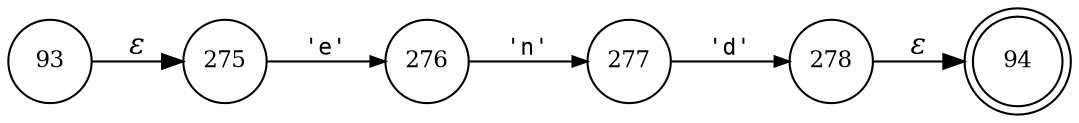 digraph ATN {
rankdir=LR;
s94[fontsize=11, label="94", shape=doublecircle, fixedsize=true, width=.6];
s275[fontsize=11,label="275", shape=circle, fixedsize=true, width=.55, peripheries=1];
s278[fontsize=11,label="278", shape=circle, fixedsize=true, width=.55, peripheries=1];
s277[fontsize=11,label="277", shape=circle, fixedsize=true, width=.55, peripheries=1];
s276[fontsize=11,label="276", shape=circle, fixedsize=true, width=.55, peripheries=1];
s93[fontsize=11,label="93", shape=circle, fixedsize=true, width=.55, peripheries=1];
s93 -> s275 [fontname="Times-Italic", label="&epsilon;"];
s275 -> s276 [fontsize=11, fontname="Courier", arrowsize=.7, label = "'e'", arrowhead = normal];
s276 -> s277 [fontsize=11, fontname="Courier", arrowsize=.7, label = "'n'", arrowhead = normal];
s277 -> s278 [fontsize=11, fontname="Courier", arrowsize=.7, label = "'d'", arrowhead = normal];
s278 -> s94 [fontname="Times-Italic", label="&epsilon;"];
}